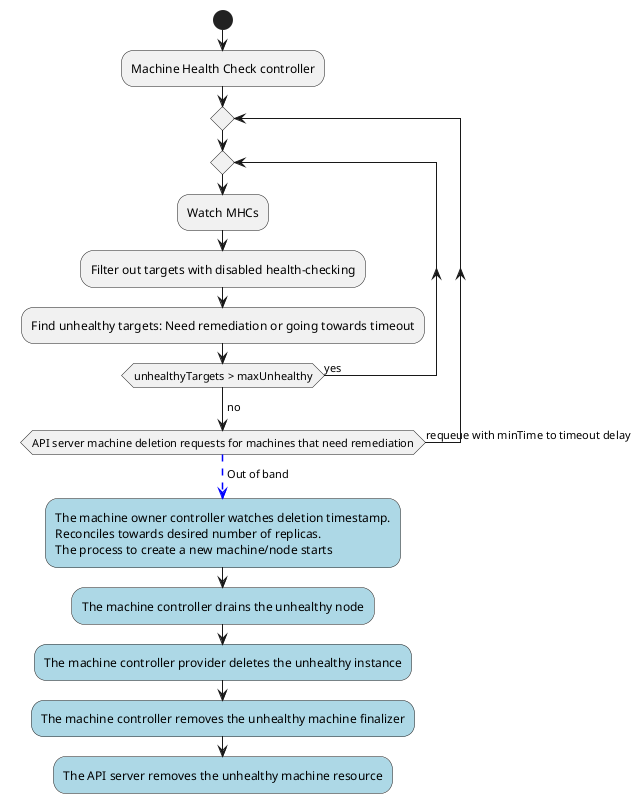 @startuml
start;
:Machine Health Check controller;
repeat
  repeat
    :Watch MHCs;
    :Filter out targets with disabled health-checking;
    :Find unhealthy targets: Need remediation or going towards timeout;
  repeat while (unhealthyTargets > maxUnhealthy) is (yes)
  -> no;
repeat while (API server machine deletion requests for machines that need remediation) is (requeue with minTime to timeout delay)

-[#blue,dashed]-> Out of band;
#LightBlue:The machine owner controller watches deletion timestamp.
Reconciles towards desired number of replicas.
The process to create a new machine/node starts;
#LightBlue:The machine controller drains the unhealthy node;
#LightBlue:The machine controller provider deletes the unhealthy instance;
#LightBlue:The machine controller removes the unhealthy machine finalizer;
#LightBlue:The API server removes the unhealthy machine resource;
@enduml
